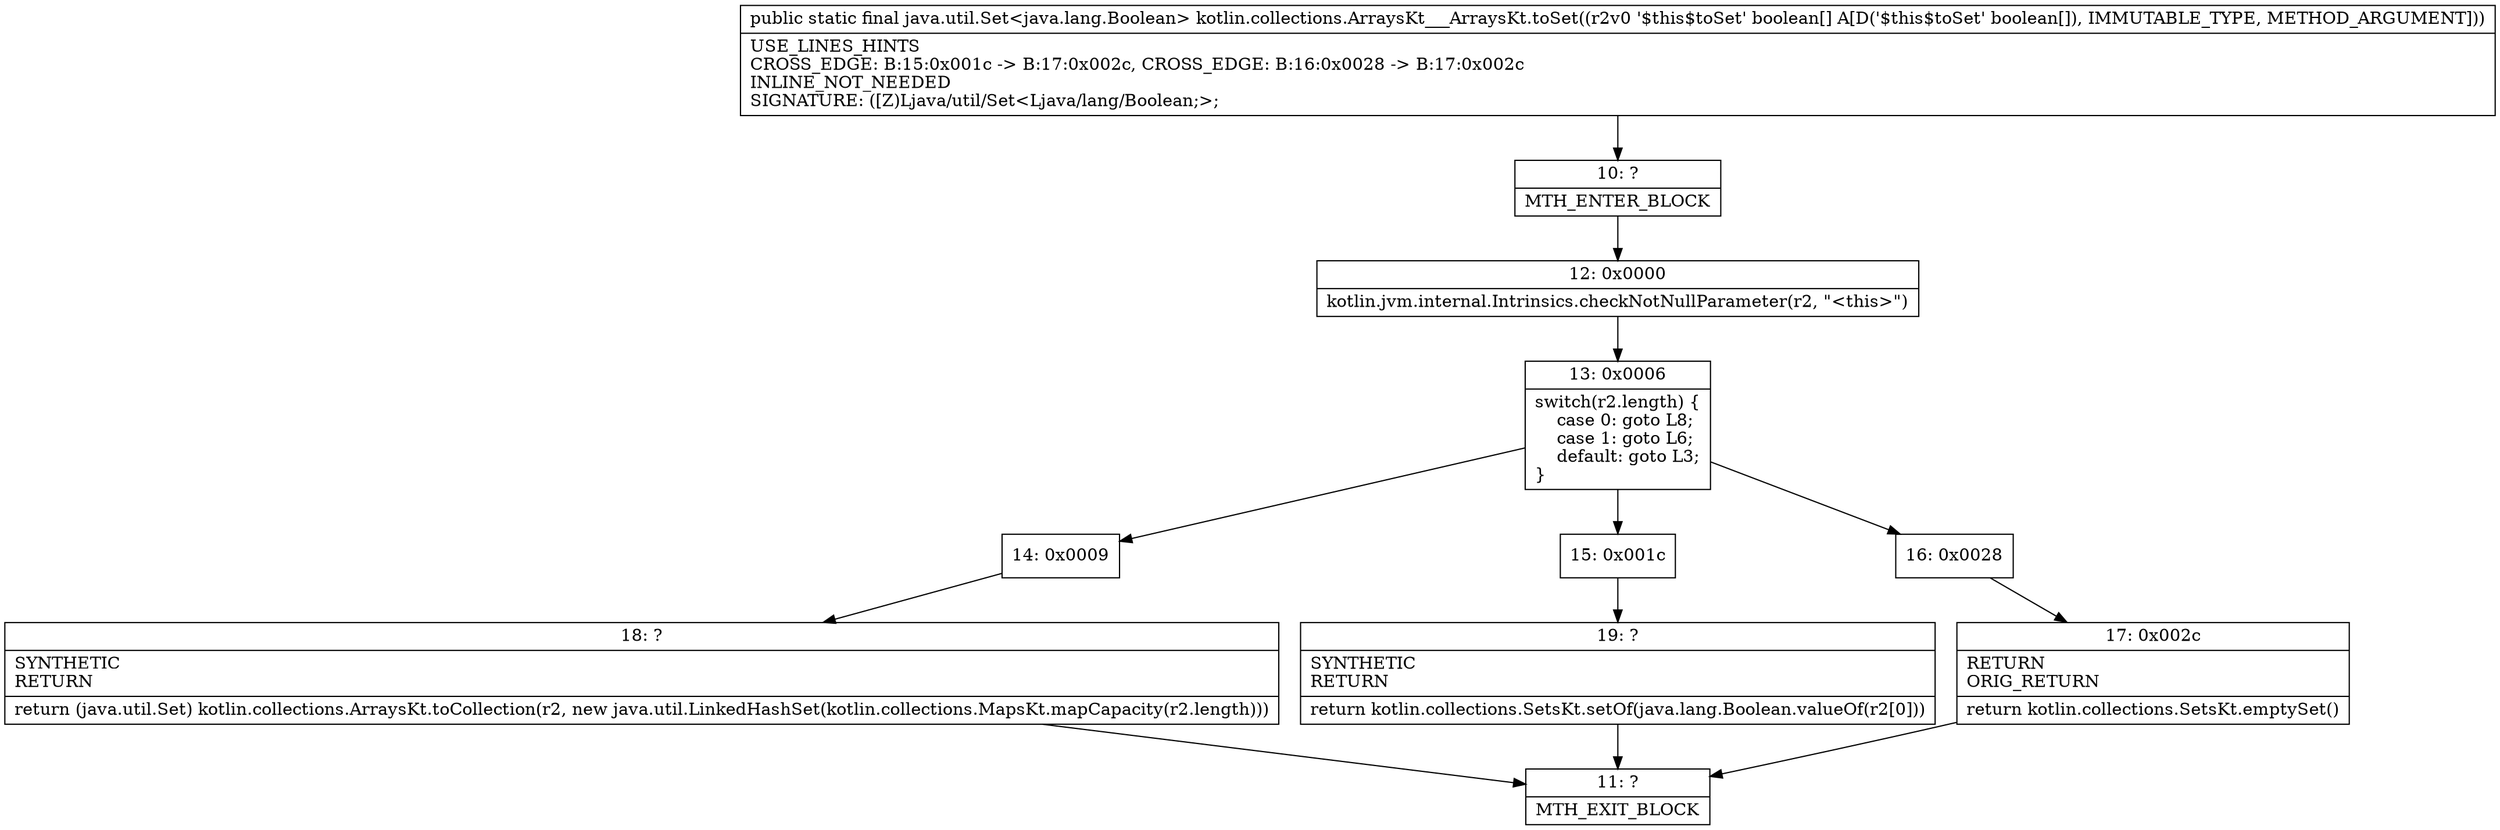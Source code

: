 digraph "CFG forkotlin.collections.ArraysKt___ArraysKt.toSet([Z)Ljava\/util\/Set;" {
Node_10 [shape=record,label="{10\:\ ?|MTH_ENTER_BLOCK\l}"];
Node_12 [shape=record,label="{12\:\ 0x0000|kotlin.jvm.internal.Intrinsics.checkNotNullParameter(r2, \"\<this\>\")\l}"];
Node_13 [shape=record,label="{13\:\ 0x0006|switch(r2.length) \{\l    case 0: goto L8;\l    case 1: goto L6;\l    default: goto L3;\l\}\l}"];
Node_14 [shape=record,label="{14\:\ 0x0009}"];
Node_18 [shape=record,label="{18\:\ ?|SYNTHETIC\lRETURN\l|return (java.util.Set) kotlin.collections.ArraysKt.toCollection(r2, new java.util.LinkedHashSet(kotlin.collections.MapsKt.mapCapacity(r2.length)))\l}"];
Node_11 [shape=record,label="{11\:\ ?|MTH_EXIT_BLOCK\l}"];
Node_15 [shape=record,label="{15\:\ 0x001c}"];
Node_19 [shape=record,label="{19\:\ ?|SYNTHETIC\lRETURN\l|return kotlin.collections.SetsKt.setOf(java.lang.Boolean.valueOf(r2[0]))\l}"];
Node_16 [shape=record,label="{16\:\ 0x0028}"];
Node_17 [shape=record,label="{17\:\ 0x002c|RETURN\lORIG_RETURN\l|return kotlin.collections.SetsKt.emptySet()\l}"];
MethodNode[shape=record,label="{public static final java.util.Set\<java.lang.Boolean\> kotlin.collections.ArraysKt___ArraysKt.toSet((r2v0 '$this$toSet' boolean[] A[D('$this$toSet' boolean[]), IMMUTABLE_TYPE, METHOD_ARGUMENT]))  | USE_LINES_HINTS\lCROSS_EDGE: B:15:0x001c \-\> B:17:0x002c, CROSS_EDGE: B:16:0x0028 \-\> B:17:0x002c\lINLINE_NOT_NEEDED\lSIGNATURE: ([Z)Ljava\/util\/Set\<Ljava\/lang\/Boolean;\>;\l}"];
MethodNode -> Node_10;Node_10 -> Node_12;
Node_12 -> Node_13;
Node_13 -> Node_14;
Node_13 -> Node_15;
Node_13 -> Node_16;
Node_14 -> Node_18;
Node_18 -> Node_11;
Node_15 -> Node_19;
Node_19 -> Node_11;
Node_16 -> Node_17;
Node_17 -> Node_11;
}

